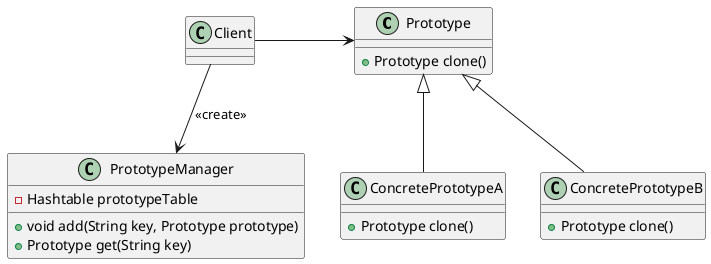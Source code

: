 @startuml 

skinparam DefaultFontName PingFangSC-Regular

class Prototype{
    + Prototype clone()
}
class ConcretePrototypeA{
    + Prototype clone()
}
class ConcretePrototypeB{
    + Prototype clone()
}
class PrototypeManager{
    - Hashtable prototypeTable
    + void add(String key, Prototype prototype)
    + Prototype get(String key)
}

Client --> PrototypeManager : "<<create>>"
Client -> Prototype
Prototype <|-- ConcretePrototypeA
Prototype <|-- ConcretePrototypeB

@enduml
